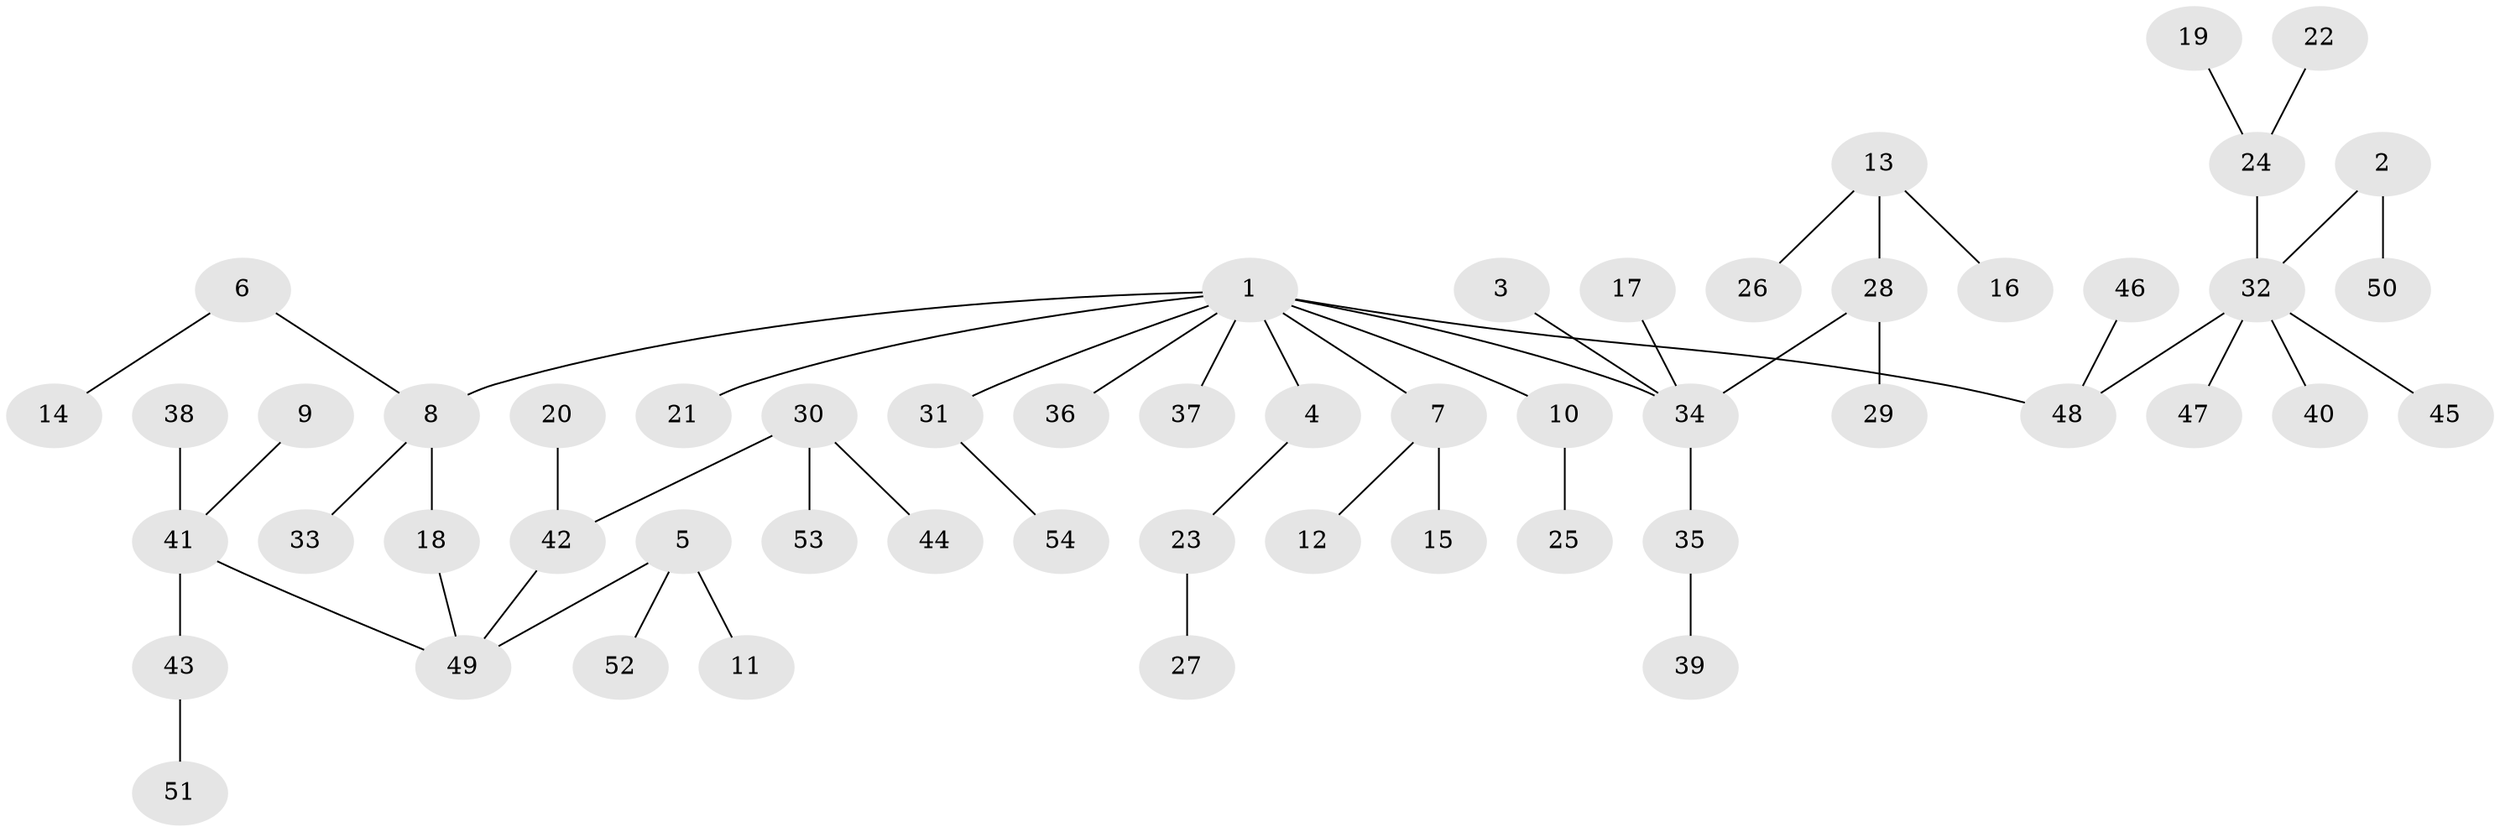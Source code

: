 // original degree distribution, {8: 0.009259259259259259, 5: 0.027777777777777776, 3: 0.1574074074074074, 4: 0.046296296296296294, 6: 0.009259259259259259, 7: 0.009259259259259259, 1: 0.49074074074074076, 2: 0.25}
// Generated by graph-tools (version 1.1) at 2025/26/03/09/25 03:26:23]
// undirected, 54 vertices, 53 edges
graph export_dot {
graph [start="1"]
  node [color=gray90,style=filled];
  1;
  2;
  3;
  4;
  5;
  6;
  7;
  8;
  9;
  10;
  11;
  12;
  13;
  14;
  15;
  16;
  17;
  18;
  19;
  20;
  21;
  22;
  23;
  24;
  25;
  26;
  27;
  28;
  29;
  30;
  31;
  32;
  33;
  34;
  35;
  36;
  37;
  38;
  39;
  40;
  41;
  42;
  43;
  44;
  45;
  46;
  47;
  48;
  49;
  50;
  51;
  52;
  53;
  54;
  1 -- 4 [weight=1.0];
  1 -- 7 [weight=1.0];
  1 -- 8 [weight=1.0];
  1 -- 10 [weight=1.0];
  1 -- 21 [weight=1.0];
  1 -- 31 [weight=1.0];
  1 -- 34 [weight=1.0];
  1 -- 36 [weight=1.0];
  1 -- 37 [weight=1.0];
  1 -- 48 [weight=1.0];
  2 -- 32 [weight=1.0];
  2 -- 50 [weight=1.0];
  3 -- 34 [weight=1.0];
  4 -- 23 [weight=1.0];
  5 -- 11 [weight=1.0];
  5 -- 49 [weight=1.0];
  5 -- 52 [weight=1.0];
  6 -- 8 [weight=1.0];
  6 -- 14 [weight=1.0];
  7 -- 12 [weight=1.0];
  7 -- 15 [weight=1.0];
  8 -- 18 [weight=1.0];
  8 -- 33 [weight=1.0];
  9 -- 41 [weight=1.0];
  10 -- 25 [weight=1.0];
  13 -- 16 [weight=1.0];
  13 -- 26 [weight=1.0];
  13 -- 28 [weight=1.0];
  17 -- 34 [weight=1.0];
  18 -- 49 [weight=1.0];
  19 -- 24 [weight=1.0];
  20 -- 42 [weight=1.0];
  22 -- 24 [weight=1.0];
  23 -- 27 [weight=1.0];
  24 -- 32 [weight=1.0];
  28 -- 29 [weight=1.0];
  28 -- 34 [weight=1.0];
  30 -- 42 [weight=1.0];
  30 -- 44 [weight=1.0];
  30 -- 53 [weight=1.0];
  31 -- 54 [weight=1.0];
  32 -- 40 [weight=1.0];
  32 -- 45 [weight=1.0];
  32 -- 47 [weight=1.0];
  32 -- 48 [weight=1.0];
  34 -- 35 [weight=1.0];
  35 -- 39 [weight=1.0];
  38 -- 41 [weight=1.0];
  41 -- 43 [weight=1.0];
  41 -- 49 [weight=1.0];
  42 -- 49 [weight=1.0];
  43 -- 51 [weight=1.0];
  46 -- 48 [weight=1.0];
}
